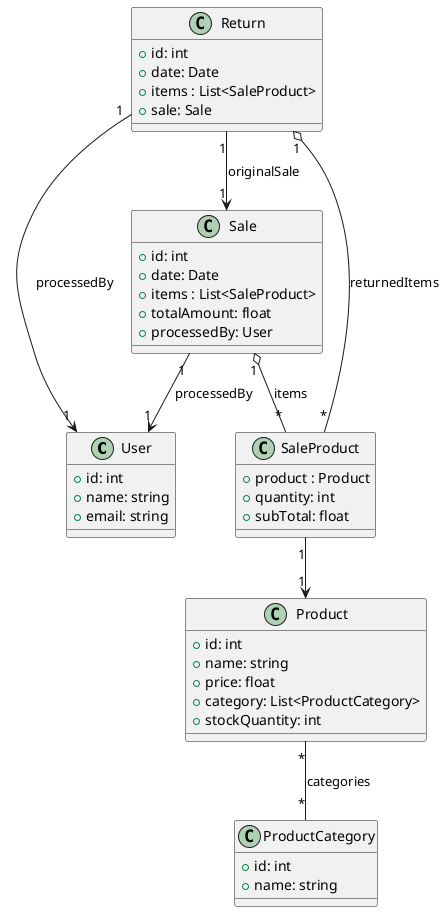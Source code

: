 @startuml

class User {
  +id: int
  +name: string
  +email: string
}

class Sale {
  +id: int
  +date: Date
  +items : List<SaleProduct>
  +totalAmount: float
  +processedBy: User
}

class Product {
  +id: int
  +name: string
  +price: float
  +category: List<ProductCategory>
  +stockQuantity: int
}

class ProductCategory {
  +id: int
  +name: string
}

class SaleProduct {
  +product : Product
  +quantity: int
  +subTotal: float
}

class Return {
  +id: int
  +date: Date
  +items : List<SaleProduct>
  +sale: Sale
}

Sale "1" o-- "*" SaleProduct : items
SaleProduct "1" --> "1" Product
Sale "1" --> "1" User : processedBy

Return "1" --> "1" Sale : originalSale
Return "1" o-- "*" SaleProduct : returnedItems
Return "1" --> "1" User : processedBy

Product "*" -- "*" ProductCategory : categories

@enduml

